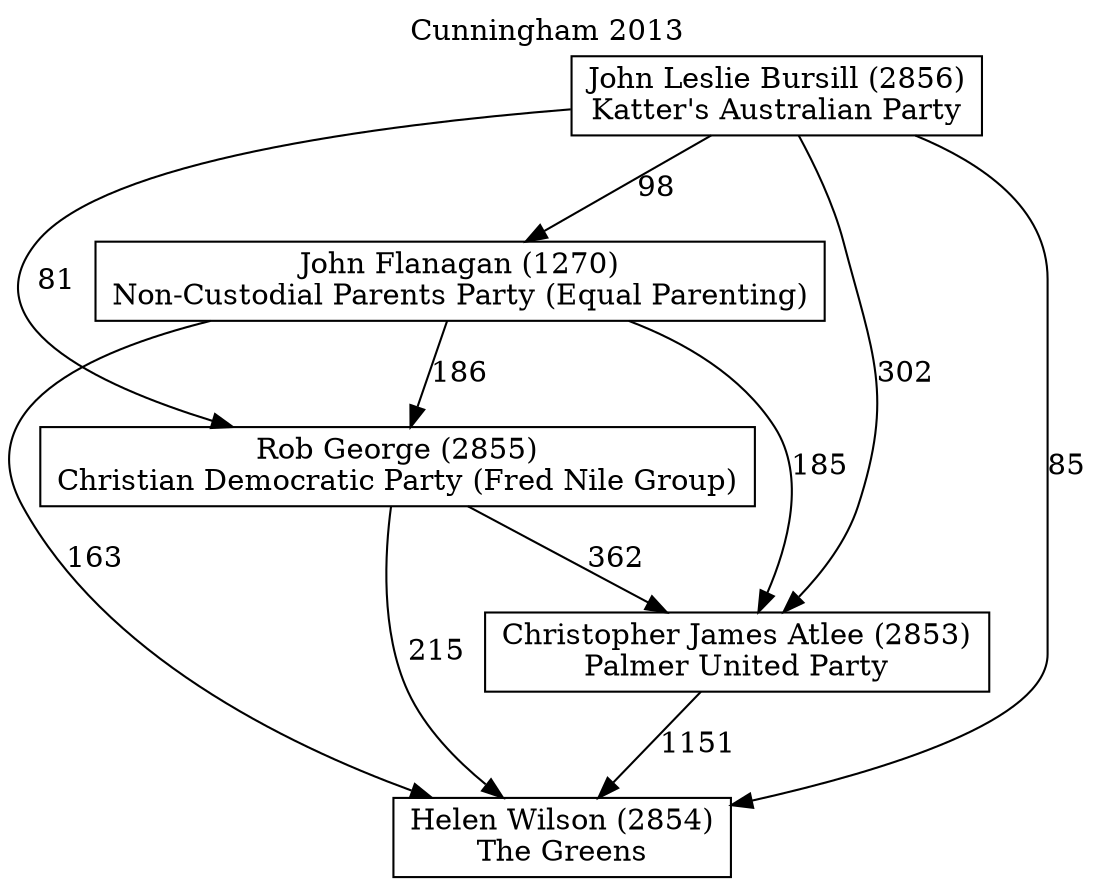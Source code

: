 // House preference flow
digraph "Helen Wilson (2854)_Cunningham_2013" {
	graph [label="Cunningham 2013" labelloc=t mclimit=10]
	node [shape=box]
	"Helen Wilson (2854)" [label="Helen Wilson (2854)
The Greens"]
	"Christopher James Atlee (2853)" [label="Christopher James Atlee (2853)
Palmer United Party"]
	"Rob George (2855)" [label="Rob George (2855)
Christian Democratic Party (Fred Nile Group)"]
	"John Flanagan (1270)" [label="John Flanagan (1270)
Non-Custodial Parents Party (Equal Parenting)"]
	"John Leslie Bursill (2856)" [label="John Leslie Bursill (2856)
Katter's Australian Party"]
	"Helen Wilson (2854)" [label="Helen Wilson (2854)
The Greens"]
	"Rob George (2855)" [label="Rob George (2855)
Christian Democratic Party (Fred Nile Group)"]
	"John Flanagan (1270)" [label="John Flanagan (1270)
Non-Custodial Parents Party (Equal Parenting)"]
	"John Leslie Bursill (2856)" [label="John Leslie Bursill (2856)
Katter's Australian Party"]
	"Helen Wilson (2854)" [label="Helen Wilson (2854)
The Greens"]
	"John Flanagan (1270)" [label="John Flanagan (1270)
Non-Custodial Parents Party (Equal Parenting)"]
	"John Leslie Bursill (2856)" [label="John Leslie Bursill (2856)
Katter's Australian Party"]
	"Helen Wilson (2854)" [label="Helen Wilson (2854)
The Greens"]
	"John Leslie Bursill (2856)" [label="John Leslie Bursill (2856)
Katter's Australian Party"]
	"John Leslie Bursill (2856)" [label="John Leslie Bursill (2856)
Katter's Australian Party"]
	"John Flanagan (1270)" [label="John Flanagan (1270)
Non-Custodial Parents Party (Equal Parenting)"]
	"John Leslie Bursill (2856)" [label="John Leslie Bursill (2856)
Katter's Australian Party"]
	"John Leslie Bursill (2856)" [label="John Leslie Bursill (2856)
Katter's Australian Party"]
	"Rob George (2855)" [label="Rob George (2855)
Christian Democratic Party (Fred Nile Group)"]
	"John Flanagan (1270)" [label="John Flanagan (1270)
Non-Custodial Parents Party (Equal Parenting)"]
	"John Leslie Bursill (2856)" [label="John Leslie Bursill (2856)
Katter's Australian Party"]
	"Rob George (2855)" [label="Rob George (2855)
Christian Democratic Party (Fred Nile Group)"]
	"John Leslie Bursill (2856)" [label="John Leslie Bursill (2856)
Katter's Australian Party"]
	"John Leslie Bursill (2856)" [label="John Leslie Bursill (2856)
Katter's Australian Party"]
	"John Flanagan (1270)" [label="John Flanagan (1270)
Non-Custodial Parents Party (Equal Parenting)"]
	"John Leslie Bursill (2856)" [label="John Leslie Bursill (2856)
Katter's Australian Party"]
	"John Leslie Bursill (2856)" [label="John Leslie Bursill (2856)
Katter's Australian Party"]
	"Christopher James Atlee (2853)" [label="Christopher James Atlee (2853)
Palmer United Party"]
	"Rob George (2855)" [label="Rob George (2855)
Christian Democratic Party (Fred Nile Group)"]
	"John Flanagan (1270)" [label="John Flanagan (1270)
Non-Custodial Parents Party (Equal Parenting)"]
	"John Leslie Bursill (2856)" [label="John Leslie Bursill (2856)
Katter's Australian Party"]
	"Christopher James Atlee (2853)" [label="Christopher James Atlee (2853)
Palmer United Party"]
	"John Flanagan (1270)" [label="John Flanagan (1270)
Non-Custodial Parents Party (Equal Parenting)"]
	"John Leslie Bursill (2856)" [label="John Leslie Bursill (2856)
Katter's Australian Party"]
	"Christopher James Atlee (2853)" [label="Christopher James Atlee (2853)
Palmer United Party"]
	"John Leslie Bursill (2856)" [label="John Leslie Bursill (2856)
Katter's Australian Party"]
	"John Leslie Bursill (2856)" [label="John Leslie Bursill (2856)
Katter's Australian Party"]
	"John Flanagan (1270)" [label="John Flanagan (1270)
Non-Custodial Parents Party (Equal Parenting)"]
	"John Leslie Bursill (2856)" [label="John Leslie Bursill (2856)
Katter's Australian Party"]
	"John Leslie Bursill (2856)" [label="John Leslie Bursill (2856)
Katter's Australian Party"]
	"Rob George (2855)" [label="Rob George (2855)
Christian Democratic Party (Fred Nile Group)"]
	"John Flanagan (1270)" [label="John Flanagan (1270)
Non-Custodial Parents Party (Equal Parenting)"]
	"John Leslie Bursill (2856)" [label="John Leslie Bursill (2856)
Katter's Australian Party"]
	"Rob George (2855)" [label="Rob George (2855)
Christian Democratic Party (Fred Nile Group)"]
	"John Leslie Bursill (2856)" [label="John Leslie Bursill (2856)
Katter's Australian Party"]
	"John Leslie Bursill (2856)" [label="John Leslie Bursill (2856)
Katter's Australian Party"]
	"John Flanagan (1270)" [label="John Flanagan (1270)
Non-Custodial Parents Party (Equal Parenting)"]
	"John Leslie Bursill (2856)" [label="John Leslie Bursill (2856)
Katter's Australian Party"]
	"John Leslie Bursill (2856)" [label="John Leslie Bursill (2856)
Katter's Australian Party"]
	"Christopher James Atlee (2853)" -> "Helen Wilson (2854)" [label=1151]
	"Rob George (2855)" -> "Christopher James Atlee (2853)" [label=362]
	"John Flanagan (1270)" -> "Rob George (2855)" [label=186]
	"John Leslie Bursill (2856)" -> "John Flanagan (1270)" [label=98]
	"Rob George (2855)" -> "Helen Wilson (2854)" [label=215]
	"John Flanagan (1270)" -> "Helen Wilson (2854)" [label=163]
	"John Leslie Bursill (2856)" -> "Helen Wilson (2854)" [label=85]
	"John Leslie Bursill (2856)" -> "Rob George (2855)" [label=81]
	"John Flanagan (1270)" -> "Christopher James Atlee (2853)" [label=185]
	"John Leslie Bursill (2856)" -> "Christopher James Atlee (2853)" [label=302]
}
